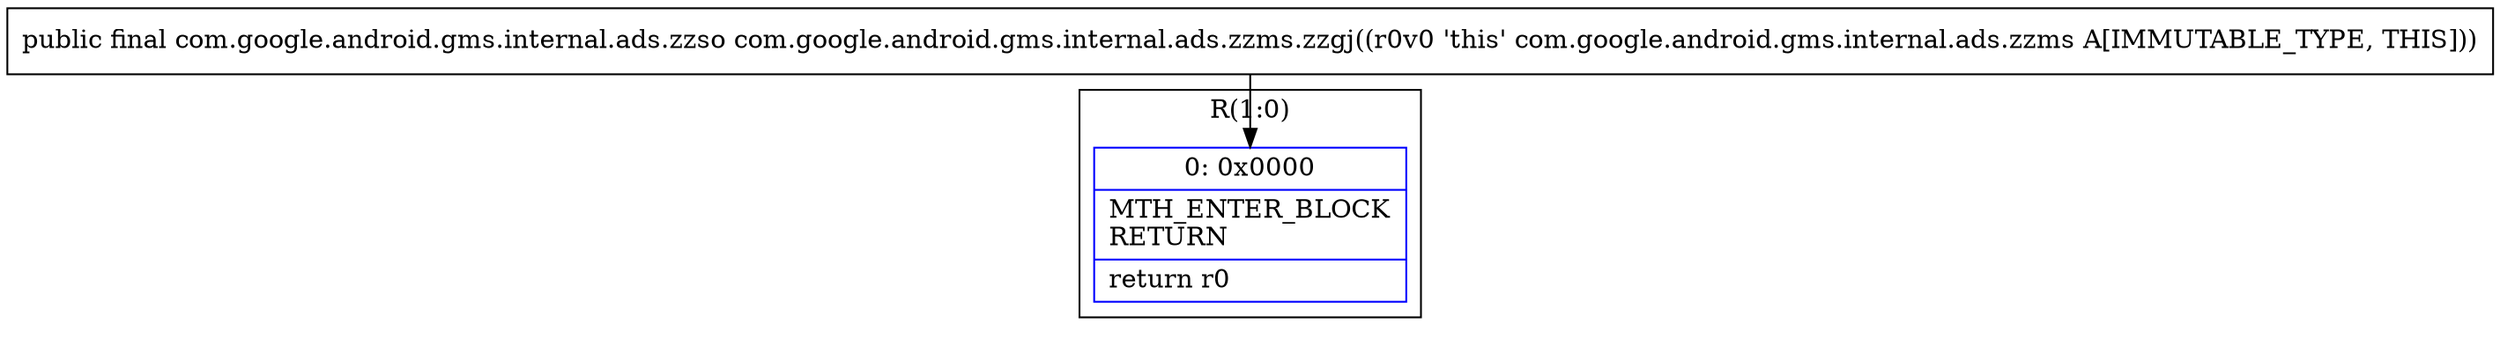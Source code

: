 digraph "CFG forcom.google.android.gms.internal.ads.zzms.zzgj()Lcom\/google\/android\/gms\/internal\/ads\/zzso;" {
subgraph cluster_Region_2115945158 {
label = "R(1:0)";
node [shape=record,color=blue];
Node_0 [shape=record,label="{0\:\ 0x0000|MTH_ENTER_BLOCK\lRETURN\l|return r0\l}"];
}
MethodNode[shape=record,label="{public final com.google.android.gms.internal.ads.zzso com.google.android.gms.internal.ads.zzms.zzgj((r0v0 'this' com.google.android.gms.internal.ads.zzms A[IMMUTABLE_TYPE, THIS])) }"];
MethodNode -> Node_0;
}

